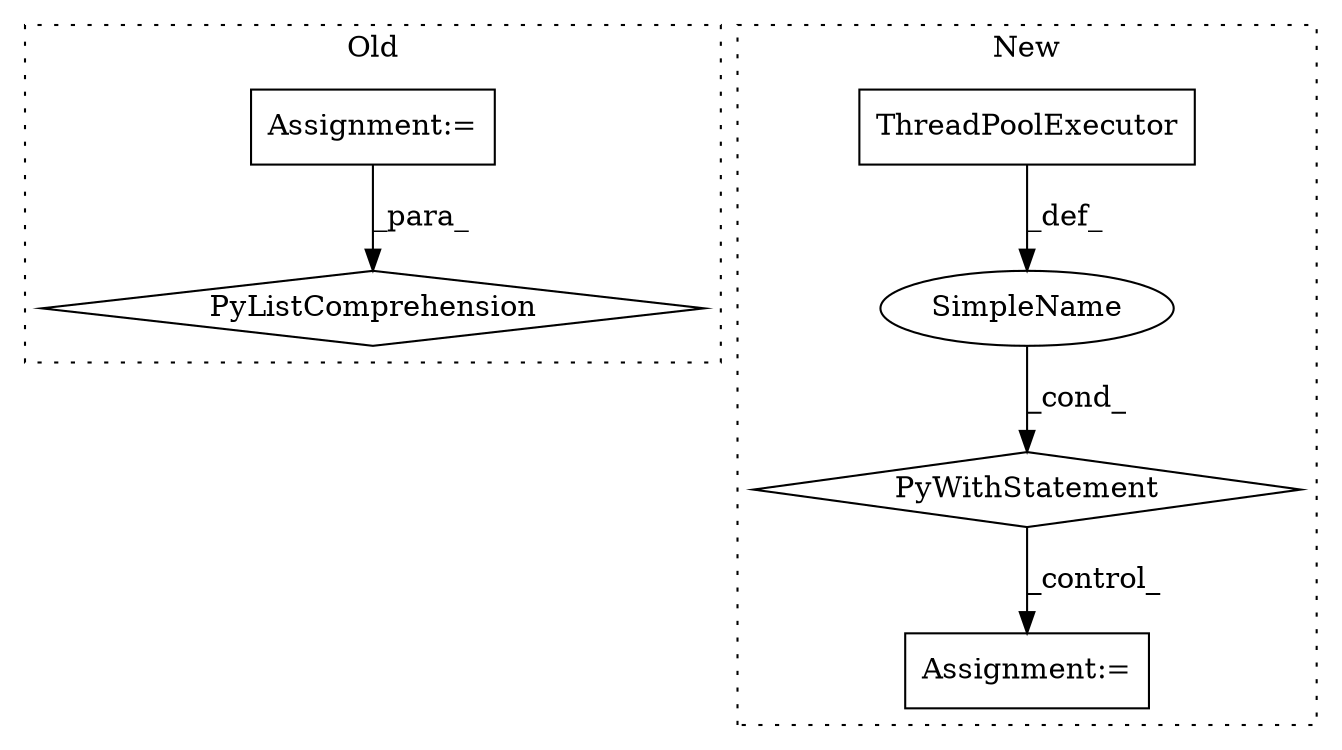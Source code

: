 digraph G {
subgraph cluster0 {
1 [label="PyListComprehension" a="109" s="6617" l="132" shape="diamond"];
3 [label="Assignment:=" a="7" s="6714" l="27" shape="box"];
label = "Old";
style="dotted";
}
subgraph cluster1 {
2 [label="ThreadPoolExecutor" a="32" s="2954,2994" l="19,1" shape="box"];
4 [label="PyWithStatement" a="104" s="2936,2995" l="10,2" shape="diamond"];
5 [label="SimpleName" a="42" s="" l="" shape="ellipse"];
6 [label="Assignment:=" a="7" s="3071" l="1" shape="box"];
label = "New";
style="dotted";
}
2 -> 5 [label="_def_"];
3 -> 1 [label="_para_"];
4 -> 6 [label="_control_"];
5 -> 4 [label="_cond_"];
}